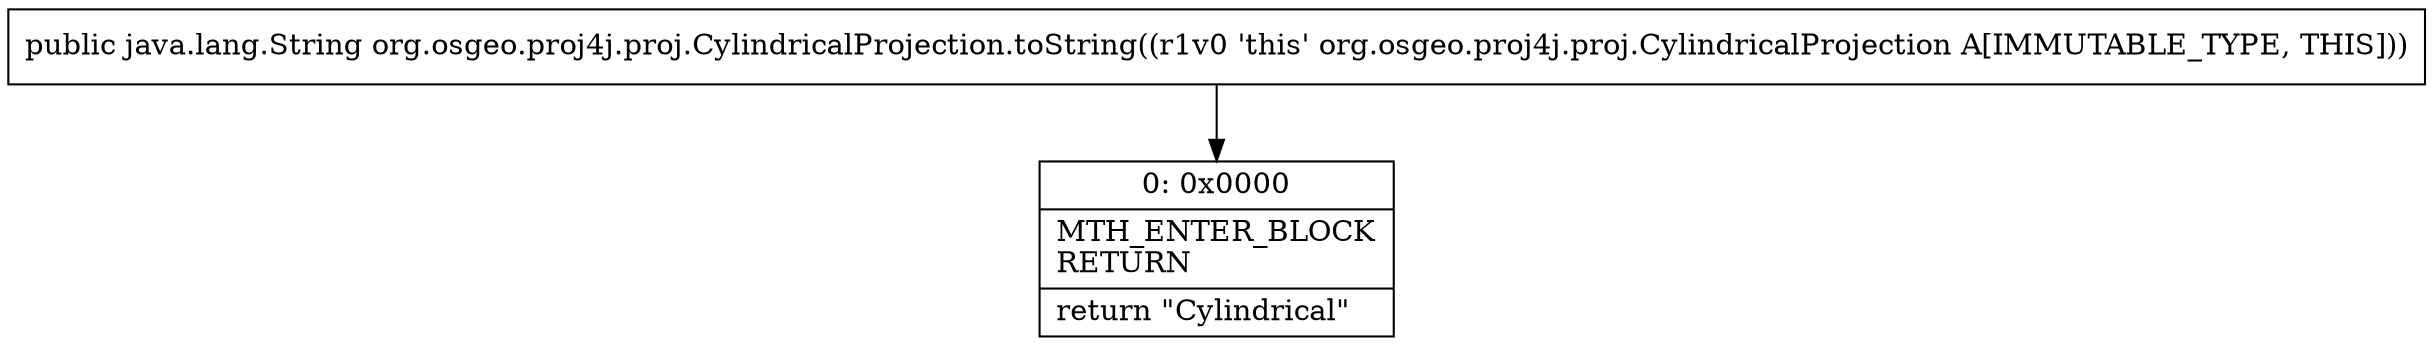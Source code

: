 digraph "CFG fororg.osgeo.proj4j.proj.CylindricalProjection.toString()Ljava\/lang\/String;" {
Node_0 [shape=record,label="{0\:\ 0x0000|MTH_ENTER_BLOCK\lRETURN\l|return \"Cylindrical\"\l}"];
MethodNode[shape=record,label="{public java.lang.String org.osgeo.proj4j.proj.CylindricalProjection.toString((r1v0 'this' org.osgeo.proj4j.proj.CylindricalProjection A[IMMUTABLE_TYPE, THIS])) }"];
MethodNode -> Node_0;
}

